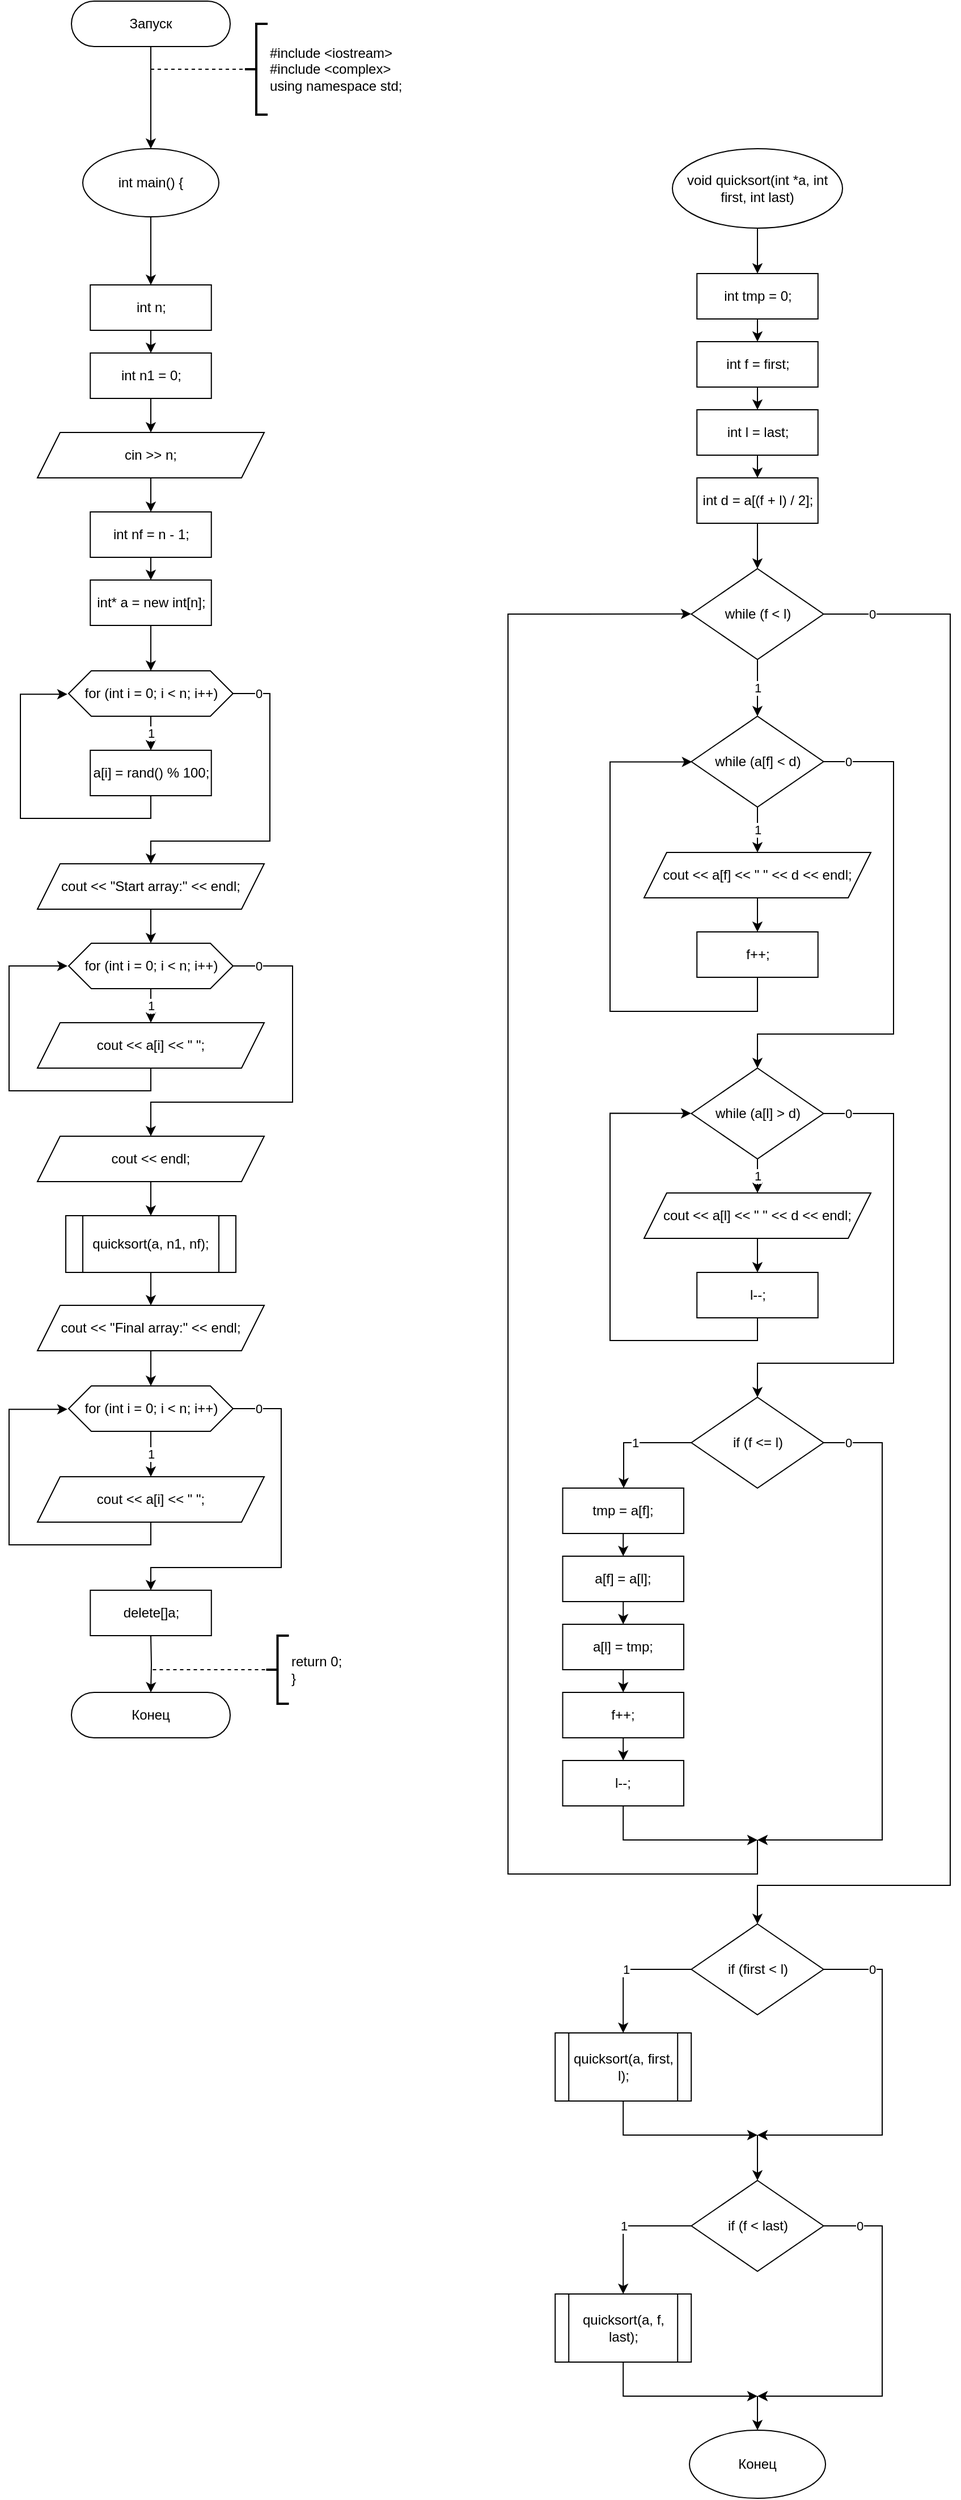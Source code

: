 <mxfile>
    <diagram id="tr8WCDj-hul7nBdrf4UF" name="Страница 1">
        <mxGraphModel dx="755" dy="760" grid="1" gridSize="10" guides="1" tooltips="1" connect="0" arrows="1" fold="1" page="1" pageScale="1" pageWidth="827" pageHeight="1169" math="0" shadow="0">
            <root>
                <mxCell id="0"/>
                <mxCell id="1" parent="0"/>
                <mxCell id="2" style="edgeStyle=orthogonalEdgeStyle;rounded=0;orthogonalLoop=1;jettySize=auto;html=1;" parent="1" source="3" edge="1">
                    <mxGeometry relative="1" as="geometry">
                        <mxPoint x="375" y="150" as="targetPoint"/>
                    </mxGeometry>
                </mxCell>
                <mxCell id="3" value="Запуск" style="rounded=1;whiteSpace=wrap;html=1;arcSize=50;" parent="1" vertex="1">
                    <mxGeometry x="305" y="20" width="140" height="40" as="geometry"/>
                </mxCell>
                <mxCell id="5" value="#include &amp;lt;iostream&amp;gt;&lt;br&gt;#include &amp;lt;complex&amp;gt;&lt;br&gt;using namespace std;" style="strokeWidth=2;html=1;shape=mxgraph.flowchart.annotation_2;align=left;labelPosition=right;pointerEvents=1;" parent="1" vertex="1">
                    <mxGeometry x="458.01" y="40" width="20" height="80" as="geometry"/>
                </mxCell>
                <mxCell id="6" value="" style="endArrow=none;dashed=1;html=1;entryX=0;entryY=0.5;entryDx=0;entryDy=0;entryPerimeter=0;" parent="1" target="5" edge="1">
                    <mxGeometry width="50" height="50" relative="1" as="geometry">
                        <mxPoint x="375" y="80" as="sourcePoint"/>
                        <mxPoint x="465" y="70" as="targetPoint"/>
                    </mxGeometry>
                </mxCell>
                <mxCell id="7" value="Конец" style="rounded=1;whiteSpace=wrap;html=1;arcSize=50;" parent="1" vertex="1">
                    <mxGeometry x="305" y="1510" width="140" height="40" as="geometry"/>
                </mxCell>
                <mxCell id="10" value="return 0;&lt;br&gt;}" style="strokeWidth=2;html=1;shape=mxgraph.flowchart.annotation_2;align=left;labelPosition=right;pointerEvents=1;" parent="1" vertex="1">
                    <mxGeometry x="476.75" y="1460" width="20" height="60" as="geometry"/>
                </mxCell>
                <mxCell id="11" value="" style="endArrow=none;dashed=1;html=1;entryX=0;entryY=0.5;entryDx=0;entryDy=0;entryPerimeter=0;" parent="1" edge="1">
                    <mxGeometry width="50" height="50" relative="1" as="geometry">
                        <mxPoint x="376.75" y="1490" as="sourcePoint"/>
                        <mxPoint x="476.75" y="1490" as="targetPoint"/>
                    </mxGeometry>
                </mxCell>
                <mxCell id="356" style="edgeStyle=none;html=1;rounded=0;" parent="1" source="354" edge="1">
                    <mxGeometry relative="1" as="geometry">
                        <mxPoint x="375.004" y="270" as="targetPoint"/>
                    </mxGeometry>
                </mxCell>
                <mxCell id="354" value="int main() {" style="ellipse;whiteSpace=wrap;html=1;" parent="1" vertex="1">
                    <mxGeometry x="315" y="150" width="120" height="60" as="geometry"/>
                </mxCell>
                <mxCell id="416" style="edgeStyle=orthogonalEdgeStyle;rounded=0;html=1;" edge="1" parent="1" source="359" target="415">
                    <mxGeometry relative="1" as="geometry"/>
                </mxCell>
                <mxCell id="359" value="&lt;div&gt;void quicksort(int *a, int first, int last)&lt;/div&gt;" style="ellipse;whiteSpace=wrap;html=1;" parent="1" vertex="1">
                    <mxGeometry x="835" y="150" width="150" height="70" as="geometry"/>
                </mxCell>
                <mxCell id="384" style="edgeStyle=orthogonalEdgeStyle;rounded=0;html=1;" edge="1" parent="1" source="365" target="382">
                    <mxGeometry relative="1" as="geometry"/>
                </mxCell>
                <mxCell id="365" value="int n;" style="rounded=0;whiteSpace=wrap;html=1;" parent="1" vertex="1">
                    <mxGeometry x="321.63" y="270" width="106.75" height="40" as="geometry"/>
                </mxCell>
                <mxCell id="368" style="edgeStyle=orthogonalEdgeStyle;html=1;rounded=0;" parent="1" target="7" edge="1">
                    <mxGeometry relative="1" as="geometry">
                        <mxPoint x="375.01" y="1460" as="sourcePoint"/>
                    </mxGeometry>
                </mxCell>
                <mxCell id="407" style="edgeStyle=orthogonalEdgeStyle;rounded=0;html=1;" edge="1" parent="1" source="366" target="406">
                    <mxGeometry relative="1" as="geometry"/>
                </mxCell>
                <mxCell id="366" value="quicksort(a, n1, nf);" style="shape=process;whiteSpace=wrap;html=1;backgroundOutline=1;" parent="1" vertex="1">
                    <mxGeometry x="300.02" y="1090" width="150" height="50" as="geometry"/>
                </mxCell>
                <mxCell id="462" style="edgeStyle=orthogonalEdgeStyle;rounded=0;html=1;" edge="1" parent="1" source="372">
                    <mxGeometry relative="1" as="geometry">
                        <mxPoint x="910" y="1900" as="targetPoint"/>
                        <Array as="points">
                            <mxPoint x="792" y="1900"/>
                        </Array>
                    </mxGeometry>
                </mxCell>
                <mxCell id="372" value="quicksort(a, first, l);" style="shape=process;whiteSpace=wrap;html=1;backgroundOutline=1;" parent="1" vertex="1">
                    <mxGeometry x="731.61" y="1810" width="120" height="60" as="geometry"/>
                </mxCell>
                <mxCell id="380" value="Конец" style="ellipse;whiteSpace=wrap;html=1;" parent="1" vertex="1">
                    <mxGeometry x="850.01" y="2160" width="120" height="60" as="geometry"/>
                </mxCell>
                <mxCell id="381" value="" style="endArrow=classic;html=1;rounded=0;" parent="1" target="380" edge="1">
                    <mxGeometry width="50" height="50" relative="1" as="geometry">
                        <mxPoint x="910.01" y="2130" as="sourcePoint"/>
                        <mxPoint x="840.01" y="1840" as="targetPoint"/>
                    </mxGeometry>
                </mxCell>
                <mxCell id="386" style="edgeStyle=orthogonalEdgeStyle;rounded=0;html=1;" edge="1" parent="1" source="382" target="385">
                    <mxGeometry relative="1" as="geometry"/>
                </mxCell>
                <mxCell id="382" value="int n1 = 0;" style="rounded=0;whiteSpace=wrap;html=1;" vertex="1" parent="1">
                    <mxGeometry x="321.63" y="330" width="106.75" height="40" as="geometry"/>
                </mxCell>
                <mxCell id="388" style="edgeStyle=orthogonalEdgeStyle;rounded=0;html=1;" edge="1" parent="1" source="385" target="387">
                    <mxGeometry relative="1" as="geometry"/>
                </mxCell>
                <mxCell id="385" value="&lt;div&gt;&lt;span&gt;&#9;&lt;/span&gt;cin &amp;gt;&amp;gt; n;&lt;/div&gt;" style="shape=parallelogram;perimeter=parallelogramPerimeter;whiteSpace=wrap;html=1;fixedSize=1;" vertex="1" parent="1">
                    <mxGeometry x="275.01" y="400" width="200" height="40" as="geometry"/>
                </mxCell>
                <mxCell id="390" style="edgeStyle=orthogonalEdgeStyle;rounded=0;html=1;" edge="1" parent="1" source="387" target="389">
                    <mxGeometry relative="1" as="geometry"/>
                </mxCell>
                <mxCell id="387" value="int nf = n - 1;" style="rounded=0;whiteSpace=wrap;html=1;" vertex="1" parent="1">
                    <mxGeometry x="321.62" y="470" width="106.75" height="40" as="geometry"/>
                </mxCell>
                <mxCell id="392" style="edgeStyle=orthogonalEdgeStyle;rounded=0;html=1;" edge="1" parent="1" source="389" target="391">
                    <mxGeometry relative="1" as="geometry"/>
                </mxCell>
                <mxCell id="389" value="int* a = new int[n];" style="rounded=0;whiteSpace=wrap;html=1;" vertex="1" parent="1">
                    <mxGeometry x="321.64" y="530" width="106.75" height="40" as="geometry"/>
                </mxCell>
                <mxCell id="394" value="1" style="edgeStyle=orthogonalEdgeStyle;rounded=0;html=1;" edge="1" parent="1" source="391" target="393">
                    <mxGeometry relative="1" as="geometry"/>
                </mxCell>
                <mxCell id="397" value="0" style="edgeStyle=orthogonalEdgeStyle;rounded=0;html=1;" edge="1" parent="1" source="391" target="396">
                    <mxGeometry x="-0.843" relative="1" as="geometry">
                        <Array as="points">
                            <mxPoint x="480" y="630"/>
                            <mxPoint x="480" y="760"/>
                            <mxPoint x="375" y="760"/>
                        </Array>
                        <mxPoint as="offset"/>
                    </mxGeometry>
                </mxCell>
                <mxCell id="391" value="for (int i = 0; i &amp;lt; n; i++)" style="shape=hexagon;perimeter=hexagonPerimeter2;whiteSpace=wrap;html=1;fixedSize=1;" vertex="1" parent="1">
                    <mxGeometry x="302.5" y="610" width="144.99" height="40" as="geometry"/>
                </mxCell>
                <mxCell id="395" style="edgeStyle=orthogonalEdgeStyle;rounded=0;html=1;entryX=-0.007;entryY=0.515;entryDx=0;entryDy=0;entryPerimeter=0;" edge="1" parent="1" source="393" target="391">
                    <mxGeometry relative="1" as="geometry">
                        <Array as="points">
                            <mxPoint x="375" y="740"/>
                            <mxPoint x="260" y="740"/>
                            <mxPoint x="260" y="631"/>
                        </Array>
                    </mxGeometry>
                </mxCell>
                <mxCell id="393" value="a[i] = rand() % 100;" style="rounded=0;whiteSpace=wrap;html=1;" vertex="1" parent="1">
                    <mxGeometry x="321.62" y="680" width="106.75" height="40" as="geometry"/>
                </mxCell>
                <mxCell id="399" style="edgeStyle=orthogonalEdgeStyle;rounded=0;html=1;" edge="1" parent="1" source="396" target="398">
                    <mxGeometry relative="1" as="geometry"/>
                </mxCell>
                <mxCell id="396" value="&lt;div&gt;&lt;span&gt;&#9;&lt;/span&gt;cout &amp;lt;&amp;lt; &quot;Start array:&quot; &amp;lt;&amp;lt; endl;&lt;/div&gt;" style="shape=parallelogram;perimeter=parallelogramPerimeter;whiteSpace=wrap;html=1;fixedSize=1;" vertex="1" parent="1">
                    <mxGeometry x="275" y="780" width="200" height="40" as="geometry"/>
                </mxCell>
                <mxCell id="401" value="1" style="edgeStyle=orthogonalEdgeStyle;rounded=0;html=1;" edge="1" parent="1" source="398" target="400">
                    <mxGeometry relative="1" as="geometry"/>
                </mxCell>
                <mxCell id="404" value="0" style="edgeStyle=orthogonalEdgeStyle;rounded=0;html=1;" edge="1" parent="1" source="398" target="403">
                    <mxGeometry x="-0.863" relative="1" as="geometry">
                        <Array as="points">
                            <mxPoint x="500" y="870"/>
                            <mxPoint x="500" y="990"/>
                            <mxPoint x="375" y="990"/>
                        </Array>
                        <mxPoint as="offset"/>
                    </mxGeometry>
                </mxCell>
                <mxCell id="398" value="for (int i = 0; i &amp;lt; n; i++)" style="shape=hexagon;perimeter=hexagonPerimeter2;whiteSpace=wrap;html=1;fixedSize=1;" vertex="1" parent="1">
                    <mxGeometry x="302.52" y="850" width="144.99" height="40" as="geometry"/>
                </mxCell>
                <mxCell id="402" style="edgeStyle=orthogonalEdgeStyle;rounded=0;html=1;entryX=-0.007;entryY=0.5;entryDx=0;entryDy=0;entryPerimeter=0;" edge="1" parent="1" source="400" target="398">
                    <mxGeometry relative="1" as="geometry">
                        <Array as="points">
                            <mxPoint x="375" y="980"/>
                            <mxPoint x="250" y="980"/>
                            <mxPoint x="250" y="870"/>
                        </Array>
                    </mxGeometry>
                </mxCell>
                <mxCell id="400" value="&lt;div&gt;&lt;span&gt;&#9;&lt;/span&gt;cout &amp;lt;&amp;lt; a[i] &amp;lt;&amp;lt; &quot; &quot;;&lt;/div&gt;" style="shape=parallelogram;perimeter=parallelogramPerimeter;whiteSpace=wrap;html=1;fixedSize=1;" vertex="1" parent="1">
                    <mxGeometry x="275" y="920" width="200" height="40" as="geometry"/>
                </mxCell>
                <mxCell id="405" style="edgeStyle=orthogonalEdgeStyle;rounded=0;html=1;" edge="1" parent="1" source="403" target="366">
                    <mxGeometry relative="1" as="geometry"/>
                </mxCell>
                <mxCell id="403" value="&lt;div&gt;&lt;span&gt;&#9;&lt;/span&gt;cout &amp;lt;&amp;lt; endl;&lt;/div&gt;" style="shape=parallelogram;perimeter=parallelogramPerimeter;whiteSpace=wrap;html=1;fixedSize=1;" vertex="1" parent="1">
                    <mxGeometry x="275" y="1020" width="200" height="40" as="geometry"/>
                </mxCell>
                <mxCell id="409" style="edgeStyle=orthogonalEdgeStyle;rounded=0;html=1;" edge="1" parent="1" source="406" target="408">
                    <mxGeometry relative="1" as="geometry"/>
                </mxCell>
                <mxCell id="406" value="&lt;div&gt;&lt;span&gt;&#9;&lt;/span&gt;cout &amp;lt;&amp;lt; &quot;Final array:&quot; &amp;lt;&amp;lt; endl;&lt;/div&gt;" style="shape=parallelogram;perimeter=parallelogramPerimeter;whiteSpace=wrap;html=1;fixedSize=1;" vertex="1" parent="1">
                    <mxGeometry x="275.02" y="1169" width="200" height="40" as="geometry"/>
                </mxCell>
                <mxCell id="411" value="1" style="edgeStyle=orthogonalEdgeStyle;rounded=0;html=1;" edge="1" parent="1" source="408" target="410">
                    <mxGeometry relative="1" as="geometry"/>
                </mxCell>
                <mxCell id="414" value="0" style="edgeStyle=orthogonalEdgeStyle;rounded=0;html=1;" edge="1" parent="1" source="408" target="413">
                    <mxGeometry x="-0.858" relative="1" as="geometry">
                        <Array as="points">
                            <mxPoint x="490" y="1260"/>
                            <mxPoint x="490" y="1400"/>
                            <mxPoint x="375" y="1400"/>
                        </Array>
                        <mxPoint as="offset"/>
                    </mxGeometry>
                </mxCell>
                <mxCell id="408" value="for (int i = 0; i &amp;lt; n; i++)" style="shape=hexagon;perimeter=hexagonPerimeter2;whiteSpace=wrap;html=1;fixedSize=1;" vertex="1" parent="1">
                    <mxGeometry x="302.52" y="1240" width="144.99" height="40" as="geometry"/>
                </mxCell>
                <mxCell id="412" style="edgeStyle=orthogonalEdgeStyle;rounded=0;html=1;entryX=-0.007;entryY=0.515;entryDx=0;entryDy=0;entryPerimeter=0;" edge="1" parent="1" source="410" target="408">
                    <mxGeometry relative="1" as="geometry">
                        <Array as="points">
                            <mxPoint x="375" y="1380"/>
                            <mxPoint x="250" y="1380"/>
                            <mxPoint x="250" y="1261"/>
                        </Array>
                    </mxGeometry>
                </mxCell>
                <mxCell id="410" value="&lt;div&gt;&lt;span&gt;&#9;&lt;/span&gt;cout &amp;lt;&amp;lt; a[i] &amp;lt;&amp;lt; &quot; &quot;;&lt;/div&gt;" style="shape=parallelogram;perimeter=parallelogramPerimeter;whiteSpace=wrap;html=1;fixedSize=1;" vertex="1" parent="1">
                    <mxGeometry x="275.02" y="1320" width="200" height="40" as="geometry"/>
                </mxCell>
                <mxCell id="413" value="delete[]a;" style="rounded=0;whiteSpace=wrap;html=1;" vertex="1" parent="1">
                    <mxGeometry x="321.65" y="1420" width="106.75" height="40" as="geometry"/>
                </mxCell>
                <mxCell id="420" style="edgeStyle=orthogonalEdgeStyle;rounded=0;html=1;" edge="1" parent="1" source="415" target="417">
                    <mxGeometry relative="1" as="geometry"/>
                </mxCell>
                <mxCell id="415" value="int tmp = 0;" style="rounded=0;whiteSpace=wrap;html=1;" vertex="1" parent="1">
                    <mxGeometry x="856.63" y="260" width="106.75" height="40" as="geometry"/>
                </mxCell>
                <mxCell id="421" style="edgeStyle=orthogonalEdgeStyle;rounded=0;html=1;" edge="1" parent="1" source="417" target="418">
                    <mxGeometry relative="1" as="geometry"/>
                </mxCell>
                <mxCell id="417" value="int f = first;" style="rounded=0;whiteSpace=wrap;html=1;" vertex="1" parent="1">
                    <mxGeometry x="856.62" y="320" width="106.75" height="40" as="geometry"/>
                </mxCell>
                <mxCell id="422" style="edgeStyle=orthogonalEdgeStyle;rounded=0;html=1;" edge="1" parent="1" source="418" target="419">
                    <mxGeometry relative="1" as="geometry"/>
                </mxCell>
                <mxCell id="418" value="int l = last;" style="rounded=0;whiteSpace=wrap;html=1;" vertex="1" parent="1">
                    <mxGeometry x="856.62" y="380" width="106.75" height="40" as="geometry"/>
                </mxCell>
                <mxCell id="424" style="edgeStyle=orthogonalEdgeStyle;rounded=0;html=1;" edge="1" parent="1" source="419" target="423">
                    <mxGeometry relative="1" as="geometry"/>
                </mxCell>
                <mxCell id="419" value="int d = a[(f + l) / 2];" style="rounded=0;whiteSpace=wrap;html=1;" vertex="1" parent="1">
                    <mxGeometry x="856.62" y="440" width="106.75" height="40" as="geometry"/>
                </mxCell>
                <mxCell id="426" value="1" style="edgeStyle=orthogonalEdgeStyle;rounded=0;html=1;" edge="1" parent="1" source="423" target="425">
                    <mxGeometry relative="1" as="geometry"/>
                </mxCell>
                <mxCell id="458" value="0" style="edgeStyle=orthogonalEdgeStyle;rounded=0;html=1;" edge="1" parent="1" source="423" target="456">
                    <mxGeometry x="-0.942" relative="1" as="geometry">
                        <Array as="points">
                            <mxPoint x="1080" y="560"/>
                            <mxPoint x="1080" y="1680"/>
                            <mxPoint x="910" y="1680"/>
                        </Array>
                        <mxPoint x="1" as="offset"/>
                    </mxGeometry>
                </mxCell>
                <mxCell id="423" value="while (f &amp;lt; l)" style="rhombus;whiteSpace=wrap;html=1;" vertex="1" parent="1">
                    <mxGeometry x="851.68" y="520" width="116.63" height="80" as="geometry"/>
                </mxCell>
                <mxCell id="428" value="1" style="edgeStyle=orthogonalEdgeStyle;rounded=0;html=1;" edge="1" parent="1" source="425" target="427">
                    <mxGeometry relative="1" as="geometry"/>
                </mxCell>
                <mxCell id="433" value="0" style="edgeStyle=orthogonalEdgeStyle;rounded=0;html=1;" edge="1" parent="1" source="425" target="432">
                    <mxGeometry x="-0.904" relative="1" as="geometry">
                        <Array as="points">
                            <mxPoint x="1030" y="690"/>
                            <mxPoint x="1030" y="930"/>
                            <mxPoint x="910" y="930"/>
                        </Array>
                        <mxPoint as="offset"/>
                    </mxGeometry>
                </mxCell>
                <mxCell id="425" value="while (a[f] &amp;lt; d)" style="rhombus;whiteSpace=wrap;html=1;" vertex="1" parent="1">
                    <mxGeometry x="851.69" y="650" width="116.63" height="80" as="geometry"/>
                </mxCell>
                <mxCell id="430" style="edgeStyle=orthogonalEdgeStyle;rounded=0;html=1;" edge="1" parent="1" source="427" target="429">
                    <mxGeometry relative="1" as="geometry"/>
                </mxCell>
                <mxCell id="427" value="&lt;div&gt;&lt;span&gt;&#9;&lt;/span&gt;cout &amp;lt;&amp;lt; a[f] &amp;lt;&amp;lt; &quot; &quot; &amp;lt;&amp;lt; d &amp;lt;&amp;lt; endl;&lt;/div&gt;" style="shape=parallelogram;perimeter=parallelogramPerimeter;whiteSpace=wrap;html=1;fixedSize=1;" vertex="1" parent="1">
                    <mxGeometry x="809.99" y="770" width="200" height="40" as="geometry"/>
                </mxCell>
                <mxCell id="431" style="edgeStyle=orthogonalEdgeStyle;rounded=0;html=1;entryX=0.006;entryY=0.503;entryDx=0;entryDy=0;entryPerimeter=0;" edge="1" parent="1" source="429" target="425">
                    <mxGeometry relative="1" as="geometry">
                        <Array as="points">
                            <mxPoint x="910" y="910"/>
                            <mxPoint x="780" y="910"/>
                            <mxPoint x="780" y="690"/>
                        </Array>
                    </mxGeometry>
                </mxCell>
                <mxCell id="429" value="f++;" style="rounded=0;whiteSpace=wrap;html=1;" vertex="1" parent="1">
                    <mxGeometry x="856.62" y="840" width="106.75" height="40" as="geometry"/>
                </mxCell>
                <mxCell id="435" value="1" style="edgeStyle=orthogonalEdgeStyle;rounded=0;html=1;" edge="1" parent="1" source="432" target="434">
                    <mxGeometry relative="1" as="geometry"/>
                </mxCell>
                <mxCell id="440" value="0" style="edgeStyle=orthogonalEdgeStyle;rounded=0;html=1;" edge="1" parent="1" source="432" target="439">
                    <mxGeometry x="-0.899" relative="1" as="geometry">
                        <Array as="points">
                            <mxPoint x="1030" y="1000"/>
                            <mxPoint x="1030" y="1220"/>
                            <mxPoint x="910" y="1220"/>
                        </Array>
                        <mxPoint as="offset"/>
                    </mxGeometry>
                </mxCell>
                <mxCell id="432" value="while (a[l] &amp;gt; d)" style="rhombus;whiteSpace=wrap;html=1;" vertex="1" parent="1">
                    <mxGeometry x="851.69" y="960" width="116.63" height="80" as="geometry"/>
                </mxCell>
                <mxCell id="437" style="edgeStyle=orthogonalEdgeStyle;rounded=0;html=1;" edge="1" parent="1" source="434" target="436">
                    <mxGeometry relative="1" as="geometry"/>
                </mxCell>
                <mxCell id="434" value="&lt;div&gt;&lt;span&gt;&#9;&lt;/span&gt;cout &amp;lt;&amp;lt; a[l] &amp;lt;&amp;lt; &quot; &quot; &amp;lt;&amp;lt; d &amp;lt;&amp;lt; endl;&lt;/div&gt;" style="shape=parallelogram;perimeter=parallelogramPerimeter;whiteSpace=wrap;html=1;fixedSize=1;" vertex="1" parent="1">
                    <mxGeometry x="809.99" y="1070" width="200" height="40" as="geometry"/>
                </mxCell>
                <mxCell id="438" style="edgeStyle=orthogonalEdgeStyle;rounded=0;html=1;entryX=-0.001;entryY=0.498;entryDx=0;entryDy=0;entryPerimeter=0;" edge="1" parent="1" source="436" target="432">
                    <mxGeometry relative="1" as="geometry">
                        <Array as="points">
                            <mxPoint x="910" y="1200"/>
                            <mxPoint x="780" y="1200"/>
                            <mxPoint x="780" y="1000"/>
                        </Array>
                    </mxGeometry>
                </mxCell>
                <mxCell id="436" value="l--;" style="rounded=0;whiteSpace=wrap;html=1;" vertex="1" parent="1">
                    <mxGeometry x="856.62" y="1140" width="106.75" height="40" as="geometry"/>
                </mxCell>
                <mxCell id="442" value="1" style="edgeStyle=orthogonalEdgeStyle;rounded=0;html=1;" edge="1" parent="1" source="439" target="441">
                    <mxGeometry relative="1" as="geometry">
                        <Array as="points">
                            <mxPoint x="792" y="1290"/>
                        </Array>
                    </mxGeometry>
                </mxCell>
                <mxCell id="453" value="0" style="edgeStyle=orthogonalEdgeStyle;rounded=0;html=1;" edge="1" parent="1" source="439">
                    <mxGeometry x="-0.915" relative="1" as="geometry">
                        <mxPoint x="909.985" y="1640" as="targetPoint"/>
                        <Array as="points">
                            <mxPoint x="1020" y="1290"/>
                            <mxPoint x="1020" y="1640"/>
                        </Array>
                        <mxPoint as="offset"/>
                    </mxGeometry>
                </mxCell>
                <mxCell id="439" value="if (f &amp;lt;= l)" style="rhombus;whiteSpace=wrap;html=1;" vertex="1" parent="1">
                    <mxGeometry x="851.67" y="1250" width="116.63" height="80" as="geometry"/>
                </mxCell>
                <mxCell id="447" style="edgeStyle=orthogonalEdgeStyle;rounded=0;html=1;" edge="1" parent="1" source="441" target="443">
                    <mxGeometry relative="1" as="geometry"/>
                </mxCell>
                <mxCell id="441" value="tmp = a[f];" style="rounded=0;whiteSpace=wrap;html=1;" vertex="1" parent="1">
                    <mxGeometry x="738.24" y="1330" width="106.75" height="40" as="geometry"/>
                </mxCell>
                <mxCell id="449" style="edgeStyle=orthogonalEdgeStyle;rounded=0;html=1;" edge="1" parent="1" source="443" target="444">
                    <mxGeometry relative="1" as="geometry"/>
                </mxCell>
                <mxCell id="443" value="a[f] = a[l];" style="rounded=0;whiteSpace=wrap;html=1;" vertex="1" parent="1">
                    <mxGeometry x="738.24" y="1390" width="106.75" height="40" as="geometry"/>
                </mxCell>
                <mxCell id="450" style="edgeStyle=orthogonalEdgeStyle;rounded=0;html=1;" edge="1" parent="1" source="444" target="445">
                    <mxGeometry relative="1" as="geometry"/>
                </mxCell>
                <mxCell id="444" value="a[l] = tmp;" style="rounded=0;whiteSpace=wrap;html=1;" vertex="1" parent="1">
                    <mxGeometry x="738.24" y="1450" width="106.75" height="40" as="geometry"/>
                </mxCell>
                <mxCell id="451" style="edgeStyle=orthogonalEdgeStyle;rounded=0;html=1;" edge="1" parent="1" source="445" target="446">
                    <mxGeometry relative="1" as="geometry"/>
                </mxCell>
                <mxCell id="445" value="f++;" style="rounded=0;whiteSpace=wrap;html=1;" vertex="1" parent="1">
                    <mxGeometry x="738.24" y="1510" width="106.75" height="40" as="geometry"/>
                </mxCell>
                <mxCell id="452" style="edgeStyle=orthogonalEdgeStyle;rounded=0;html=1;" edge="1" parent="1" source="446">
                    <mxGeometry relative="1" as="geometry">
                        <mxPoint x="910" y="1640" as="targetPoint"/>
                        <Array as="points">
                            <mxPoint x="792" y="1640"/>
                        </Array>
                    </mxGeometry>
                </mxCell>
                <mxCell id="446" value="l--;" style="rounded=0;whiteSpace=wrap;html=1;" vertex="1" parent="1">
                    <mxGeometry x="738.24" y="1570" width="106.75" height="40" as="geometry"/>
                </mxCell>
                <mxCell id="454" value="" style="endArrow=classic;html=1;rounded=0;entryX=-0.001;entryY=0.498;entryDx=0;entryDy=0;entryPerimeter=0;" edge="1" parent="1" target="423">
                    <mxGeometry width="50" height="50" relative="1" as="geometry">
                        <mxPoint x="910" y="1640" as="sourcePoint"/>
                        <mxPoint x="910" y="1480" as="targetPoint"/>
                        <Array as="points">
                            <mxPoint x="910" y="1670"/>
                            <mxPoint x="690" y="1670"/>
                            <mxPoint x="690" y="560"/>
                        </Array>
                    </mxGeometry>
                </mxCell>
                <mxCell id="459" value="1" style="edgeStyle=orthogonalEdgeStyle;rounded=0;html=1;" edge="1" parent="1" source="456" target="372">
                    <mxGeometry relative="1" as="geometry"/>
                </mxCell>
                <mxCell id="463" value="0" style="edgeStyle=orthogonalEdgeStyle;rounded=0;html=1;" edge="1" parent="1" source="456">
                    <mxGeometry x="-0.729" relative="1" as="geometry">
                        <mxPoint x="909.985" y="1900" as="targetPoint"/>
                        <Array as="points">
                            <mxPoint x="1020" y="1754"/>
                            <mxPoint x="1020" y="1900"/>
                        </Array>
                        <mxPoint x="1" as="offset"/>
                    </mxGeometry>
                </mxCell>
                <mxCell id="456" value="if (first &amp;lt; l)" style="rhombus;whiteSpace=wrap;html=1;" vertex="1" parent="1">
                    <mxGeometry x="851.67" y="1714" width="116.63" height="80" as="geometry"/>
                </mxCell>
                <mxCell id="466" value="1" style="edgeStyle=orthogonalEdgeStyle;rounded=0;html=1;" edge="1" parent="1" source="460" target="465">
                    <mxGeometry relative="1" as="geometry"/>
                </mxCell>
                <mxCell id="468" value="0" style="edgeStyle=orthogonalEdgeStyle;rounded=0;html=1;" edge="1" parent="1" source="460">
                    <mxGeometry x="-0.797" relative="1" as="geometry">
                        <mxPoint x="910.005" y="2130" as="targetPoint"/>
                        <Array as="points">
                            <mxPoint x="1020" y="1980"/>
                            <mxPoint x="1020" y="2130"/>
                        </Array>
                        <mxPoint as="offset"/>
                    </mxGeometry>
                </mxCell>
                <mxCell id="460" value="if (f &amp;lt; last)" style="rhombus;whiteSpace=wrap;html=1;" vertex="1" parent="1">
                    <mxGeometry x="851.69" y="1940" width="116.63" height="80" as="geometry"/>
                </mxCell>
                <mxCell id="464" value="" style="endArrow=classic;html=1;rounded=0;" edge="1" parent="1" target="460">
                    <mxGeometry width="50" height="50" relative="1" as="geometry">
                        <mxPoint x="910" y="1900" as="sourcePoint"/>
                        <mxPoint x="1030" y="1750" as="targetPoint"/>
                    </mxGeometry>
                </mxCell>
                <mxCell id="467" style="edgeStyle=orthogonalEdgeStyle;rounded=0;html=1;" edge="1" parent="1" source="465">
                    <mxGeometry relative="1" as="geometry">
                        <mxPoint x="910" y="2130" as="targetPoint"/>
                        <Array as="points">
                            <mxPoint x="792" y="2130"/>
                        </Array>
                    </mxGeometry>
                </mxCell>
                <mxCell id="465" value="quicksort(a, f, last);" style="shape=process;whiteSpace=wrap;html=1;backgroundOutline=1;" vertex="1" parent="1">
                    <mxGeometry x="731.61" y="2040" width="120" height="60" as="geometry"/>
                </mxCell>
            </root>
        </mxGraphModel>
    </diagram>
</mxfile>